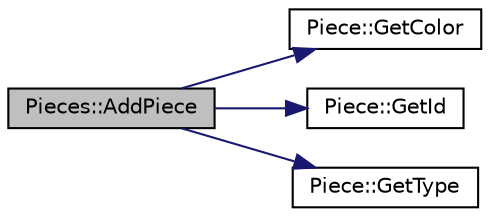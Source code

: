 digraph G
{
  bgcolor="transparent";
  edge [fontname="Helvetica",fontsize="10",labelfontname="Helvetica",labelfontsize="10"];
  node [fontname="Helvetica",fontsize="10",shape=record];
  rankdir=LR;
  Node1 [label="Pieces::AddPiece",height=0.2,width=0.4,color="black", fillcolor="grey75", style="filled" fontcolor="black"];
  Node1 -> Node2 [color="midnightblue",fontsize="10",style="solid",fontname="Helvetica"];
  Node2 [label="Piece::GetColor",height=0.2,width=0.4,color="black",URL="$d5/df0/classPiece.html#a30f7a75c0a9a7a7429dea1b72277db34"];
  Node1 -> Node3 [color="midnightblue",fontsize="10",style="solid",fontname="Helvetica"];
  Node3 [label="Piece::GetId",height=0.2,width=0.4,color="black",URL="$d5/df0/classPiece.html#adb9686626813fc22d11bfb8106516684"];
  Node1 -> Node4 [color="midnightblue",fontsize="10",style="solid",fontname="Helvetica"];
  Node4 [label="Piece::GetType",height=0.2,width=0.4,color="black",URL="$d5/df0/classPiece.html#a7bf100b09a6c7b84bcdb7c9141274d72"];
}
